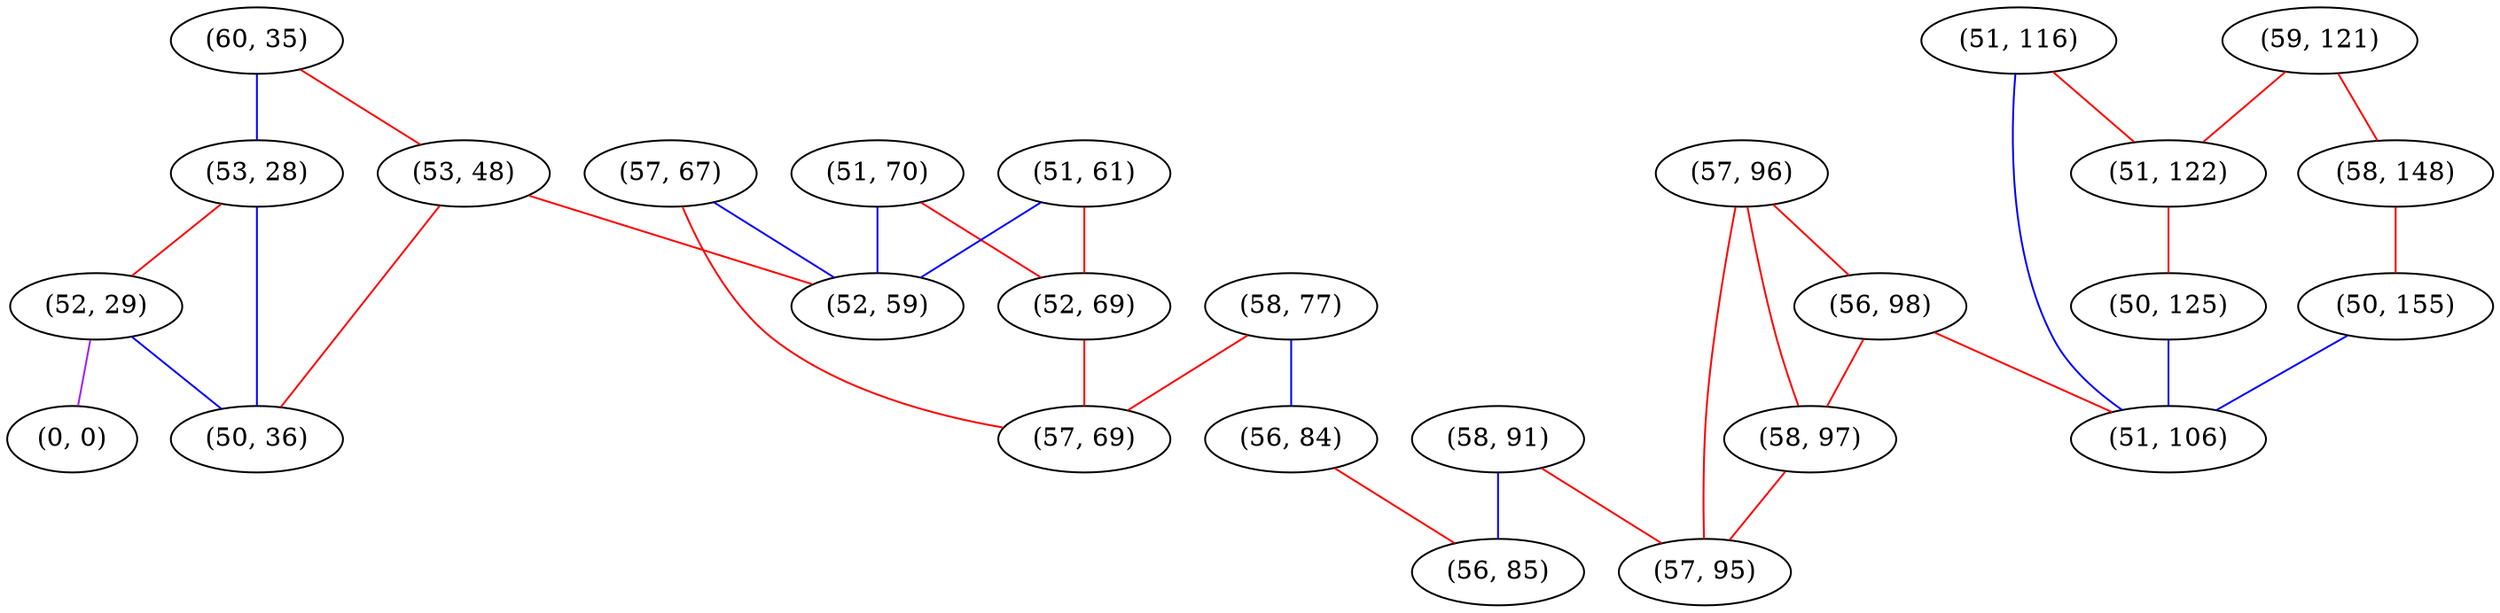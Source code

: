 graph "" {
"(60, 35)";
"(53, 48)";
"(51, 116)";
"(51, 70)";
"(51, 61)";
"(53, 28)";
"(59, 121)";
"(52, 29)";
"(57, 96)";
"(52, 69)";
"(58, 77)";
"(57, 67)";
"(52, 59)";
"(56, 84)";
"(0, 0)";
"(58, 91)";
"(58, 148)";
"(51, 122)";
"(50, 155)";
"(50, 36)";
"(56, 98)";
"(56, 85)";
"(58, 97)";
"(57, 95)";
"(57, 69)";
"(50, 125)";
"(51, 106)";
"(60, 35)" -- "(53, 28)"  [color=blue, key=0, weight=3];
"(60, 35)" -- "(53, 48)"  [color=red, key=0, weight=1];
"(53, 48)" -- "(50, 36)"  [color=red, key=0, weight=1];
"(53, 48)" -- "(52, 59)"  [color=red, key=0, weight=1];
"(51, 116)" -- "(51, 122)"  [color=red, key=0, weight=1];
"(51, 116)" -- "(51, 106)"  [color=blue, key=0, weight=3];
"(51, 70)" -- "(52, 69)"  [color=red, key=0, weight=1];
"(51, 70)" -- "(52, 59)"  [color=blue, key=0, weight=3];
"(51, 61)" -- "(52, 69)"  [color=red, key=0, weight=1];
"(51, 61)" -- "(52, 59)"  [color=blue, key=0, weight=3];
"(53, 28)" -- "(52, 29)"  [color=red, key=0, weight=1];
"(53, 28)" -- "(50, 36)"  [color=blue, key=0, weight=3];
"(59, 121)" -- "(51, 122)"  [color=red, key=0, weight=1];
"(59, 121)" -- "(58, 148)"  [color=red, key=0, weight=1];
"(52, 29)" -- "(0, 0)"  [color=purple, key=0, weight=4];
"(52, 29)" -- "(50, 36)"  [color=blue, key=0, weight=3];
"(57, 96)" -- "(56, 98)"  [color=red, key=0, weight=1];
"(57, 96)" -- "(58, 97)"  [color=red, key=0, weight=1];
"(57, 96)" -- "(57, 95)"  [color=red, key=0, weight=1];
"(52, 69)" -- "(57, 69)"  [color=red, key=0, weight=1];
"(58, 77)" -- "(57, 69)"  [color=red, key=0, weight=1];
"(58, 77)" -- "(56, 84)"  [color=blue, key=0, weight=3];
"(57, 67)" -- "(57, 69)"  [color=red, key=0, weight=1];
"(57, 67)" -- "(52, 59)"  [color=blue, key=0, weight=3];
"(56, 84)" -- "(56, 85)"  [color=red, key=0, weight=1];
"(58, 91)" -- "(56, 85)"  [color=blue, key=0, weight=3];
"(58, 91)" -- "(57, 95)"  [color=red, key=0, weight=1];
"(58, 148)" -- "(50, 155)"  [color=red, key=0, weight=1];
"(51, 122)" -- "(50, 125)"  [color=red, key=0, weight=1];
"(50, 155)" -- "(51, 106)"  [color=blue, key=0, weight=3];
"(56, 98)" -- "(51, 106)"  [color=red, key=0, weight=1];
"(56, 98)" -- "(58, 97)"  [color=red, key=0, weight=1];
"(58, 97)" -- "(57, 95)"  [color=red, key=0, weight=1];
"(50, 125)" -- "(51, 106)"  [color=blue, key=0, weight=3];
}
